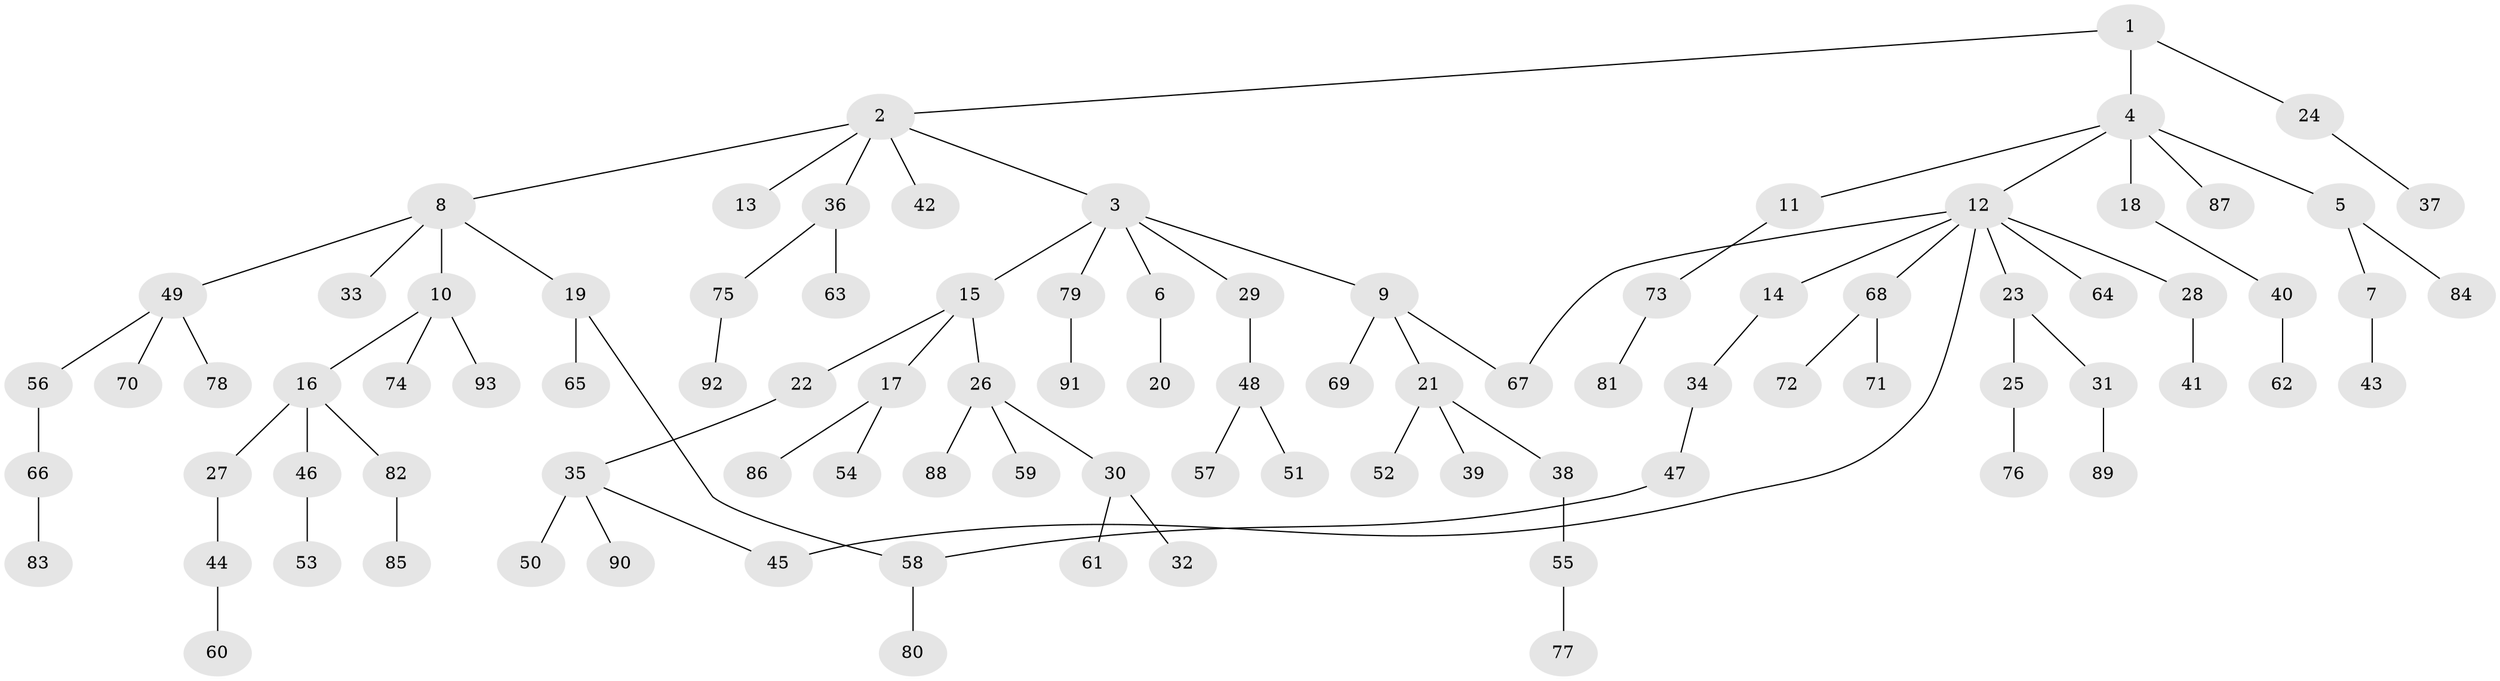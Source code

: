 // Generated by graph-tools (version 1.1) at 2025/34/03/09/25 02:34:31]
// undirected, 93 vertices, 95 edges
graph export_dot {
graph [start="1"]
  node [color=gray90,style=filled];
  1;
  2;
  3;
  4;
  5;
  6;
  7;
  8;
  9;
  10;
  11;
  12;
  13;
  14;
  15;
  16;
  17;
  18;
  19;
  20;
  21;
  22;
  23;
  24;
  25;
  26;
  27;
  28;
  29;
  30;
  31;
  32;
  33;
  34;
  35;
  36;
  37;
  38;
  39;
  40;
  41;
  42;
  43;
  44;
  45;
  46;
  47;
  48;
  49;
  50;
  51;
  52;
  53;
  54;
  55;
  56;
  57;
  58;
  59;
  60;
  61;
  62;
  63;
  64;
  65;
  66;
  67;
  68;
  69;
  70;
  71;
  72;
  73;
  74;
  75;
  76;
  77;
  78;
  79;
  80;
  81;
  82;
  83;
  84;
  85;
  86;
  87;
  88;
  89;
  90;
  91;
  92;
  93;
  1 -- 2;
  1 -- 4;
  1 -- 24;
  2 -- 3;
  2 -- 8;
  2 -- 13;
  2 -- 36;
  2 -- 42;
  3 -- 6;
  3 -- 9;
  3 -- 15;
  3 -- 29;
  3 -- 79;
  4 -- 5;
  4 -- 11;
  4 -- 12;
  4 -- 18;
  4 -- 87;
  5 -- 7;
  5 -- 84;
  6 -- 20;
  7 -- 43;
  8 -- 10;
  8 -- 19;
  8 -- 33;
  8 -- 49;
  9 -- 21;
  9 -- 69;
  9 -- 67;
  10 -- 16;
  10 -- 74;
  10 -- 93;
  11 -- 73;
  12 -- 14;
  12 -- 23;
  12 -- 28;
  12 -- 45;
  12 -- 64;
  12 -- 67;
  12 -- 68;
  14 -- 34;
  15 -- 17;
  15 -- 22;
  15 -- 26;
  16 -- 27;
  16 -- 46;
  16 -- 82;
  17 -- 54;
  17 -- 86;
  18 -- 40;
  19 -- 58;
  19 -- 65;
  21 -- 38;
  21 -- 39;
  21 -- 52;
  22 -- 35;
  23 -- 25;
  23 -- 31;
  24 -- 37;
  25 -- 76;
  26 -- 30;
  26 -- 59;
  26 -- 88;
  27 -- 44;
  28 -- 41;
  29 -- 48;
  30 -- 32;
  30 -- 61;
  31 -- 89;
  34 -- 47;
  35 -- 50;
  35 -- 90;
  35 -- 45;
  36 -- 63;
  36 -- 75;
  38 -- 55;
  40 -- 62;
  44 -- 60;
  46 -- 53;
  47 -- 58;
  48 -- 51;
  48 -- 57;
  49 -- 56;
  49 -- 70;
  49 -- 78;
  55 -- 77;
  56 -- 66;
  58 -- 80;
  66 -- 83;
  68 -- 71;
  68 -- 72;
  73 -- 81;
  75 -- 92;
  79 -- 91;
  82 -- 85;
}
